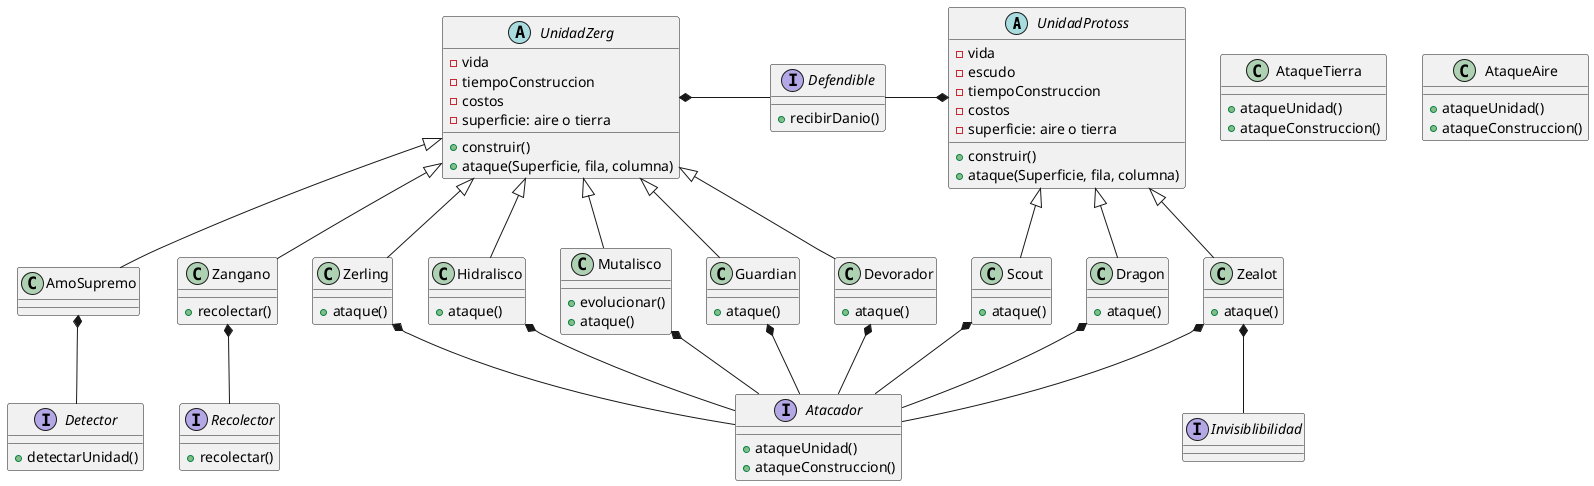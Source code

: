 @startuml


abstract class UnidadProtoss {
    - vida
    - escudo
    - tiempoConstruccion
    - costos
    - superficie: aire o tierra
    + construir()
    + ataque(Superficie, fila, columna)
}

class Zealot {
    +ataque()
}

class Dragon {
    +ataque()
}

class Scout {
   +ataque()

}



abstract class UnidadZerg {
    - vida
    - tiempoConstruccion
    - costos
    - superficie: aire o tierra
    + construir()
    + ataque(Superficie, fila, columna)
}

class AmoSupremo {

}

class Zangano {
    + recolectar()
}

class Zerling {
    + ataque()
}

class Hidralisco {

    +ataque()
}

class Mutalisco {
    +evolucionar()
    +ataque()
}

class Guardian {
    +ataque()
}

class Devorador {
    +ataque()
}

interface Atacador {
    +ataqueUnidad()
    +ataqueConstruccion()
}

class AtaqueTierra {
    +ataqueUnidad()
    +ataqueConstruccion()
}

class AtaqueAire {
    +ataqueUnidad()
    +ataqueConstruccion()
}

interface Defendible {
    +recibirDanio()
}

interface Invisiblibilidad {
}

interface Detector {
    +detectarUnidad()
}

interface Recolector {
    +recolectar()
}

UnidadZerg <|-- Zangano
UnidadZerg <|-- AmoSupremo
UnidadZerg <|-- Zerling
UnidadZerg <|-- Hidralisco
UnidadZerg <|-- Mutalisco
UnidadZerg <|-- Guardian
UnidadZerg <|-- Devorador

UnidadProtoss <|-- Zealot
UnidadProtoss <|-- Dragon
UnidadProtoss <|-- Scout

AmoSupremo *-- Detector

Zealot *-- Invisiblibilidad

Zerling *-- Atacador
Hidralisco *-- Atacador
Mutalisco *-- Atacador
Guardian *-- Atacador
Scout *-- Atacador
Dragon *-- Atacador
Devorador *-- Atacador
Zealot *-- Atacador

Zangano *-- Recolector

UnidadProtoss *-left- Defendible
UnidadZerg *- Defendible





@enduml